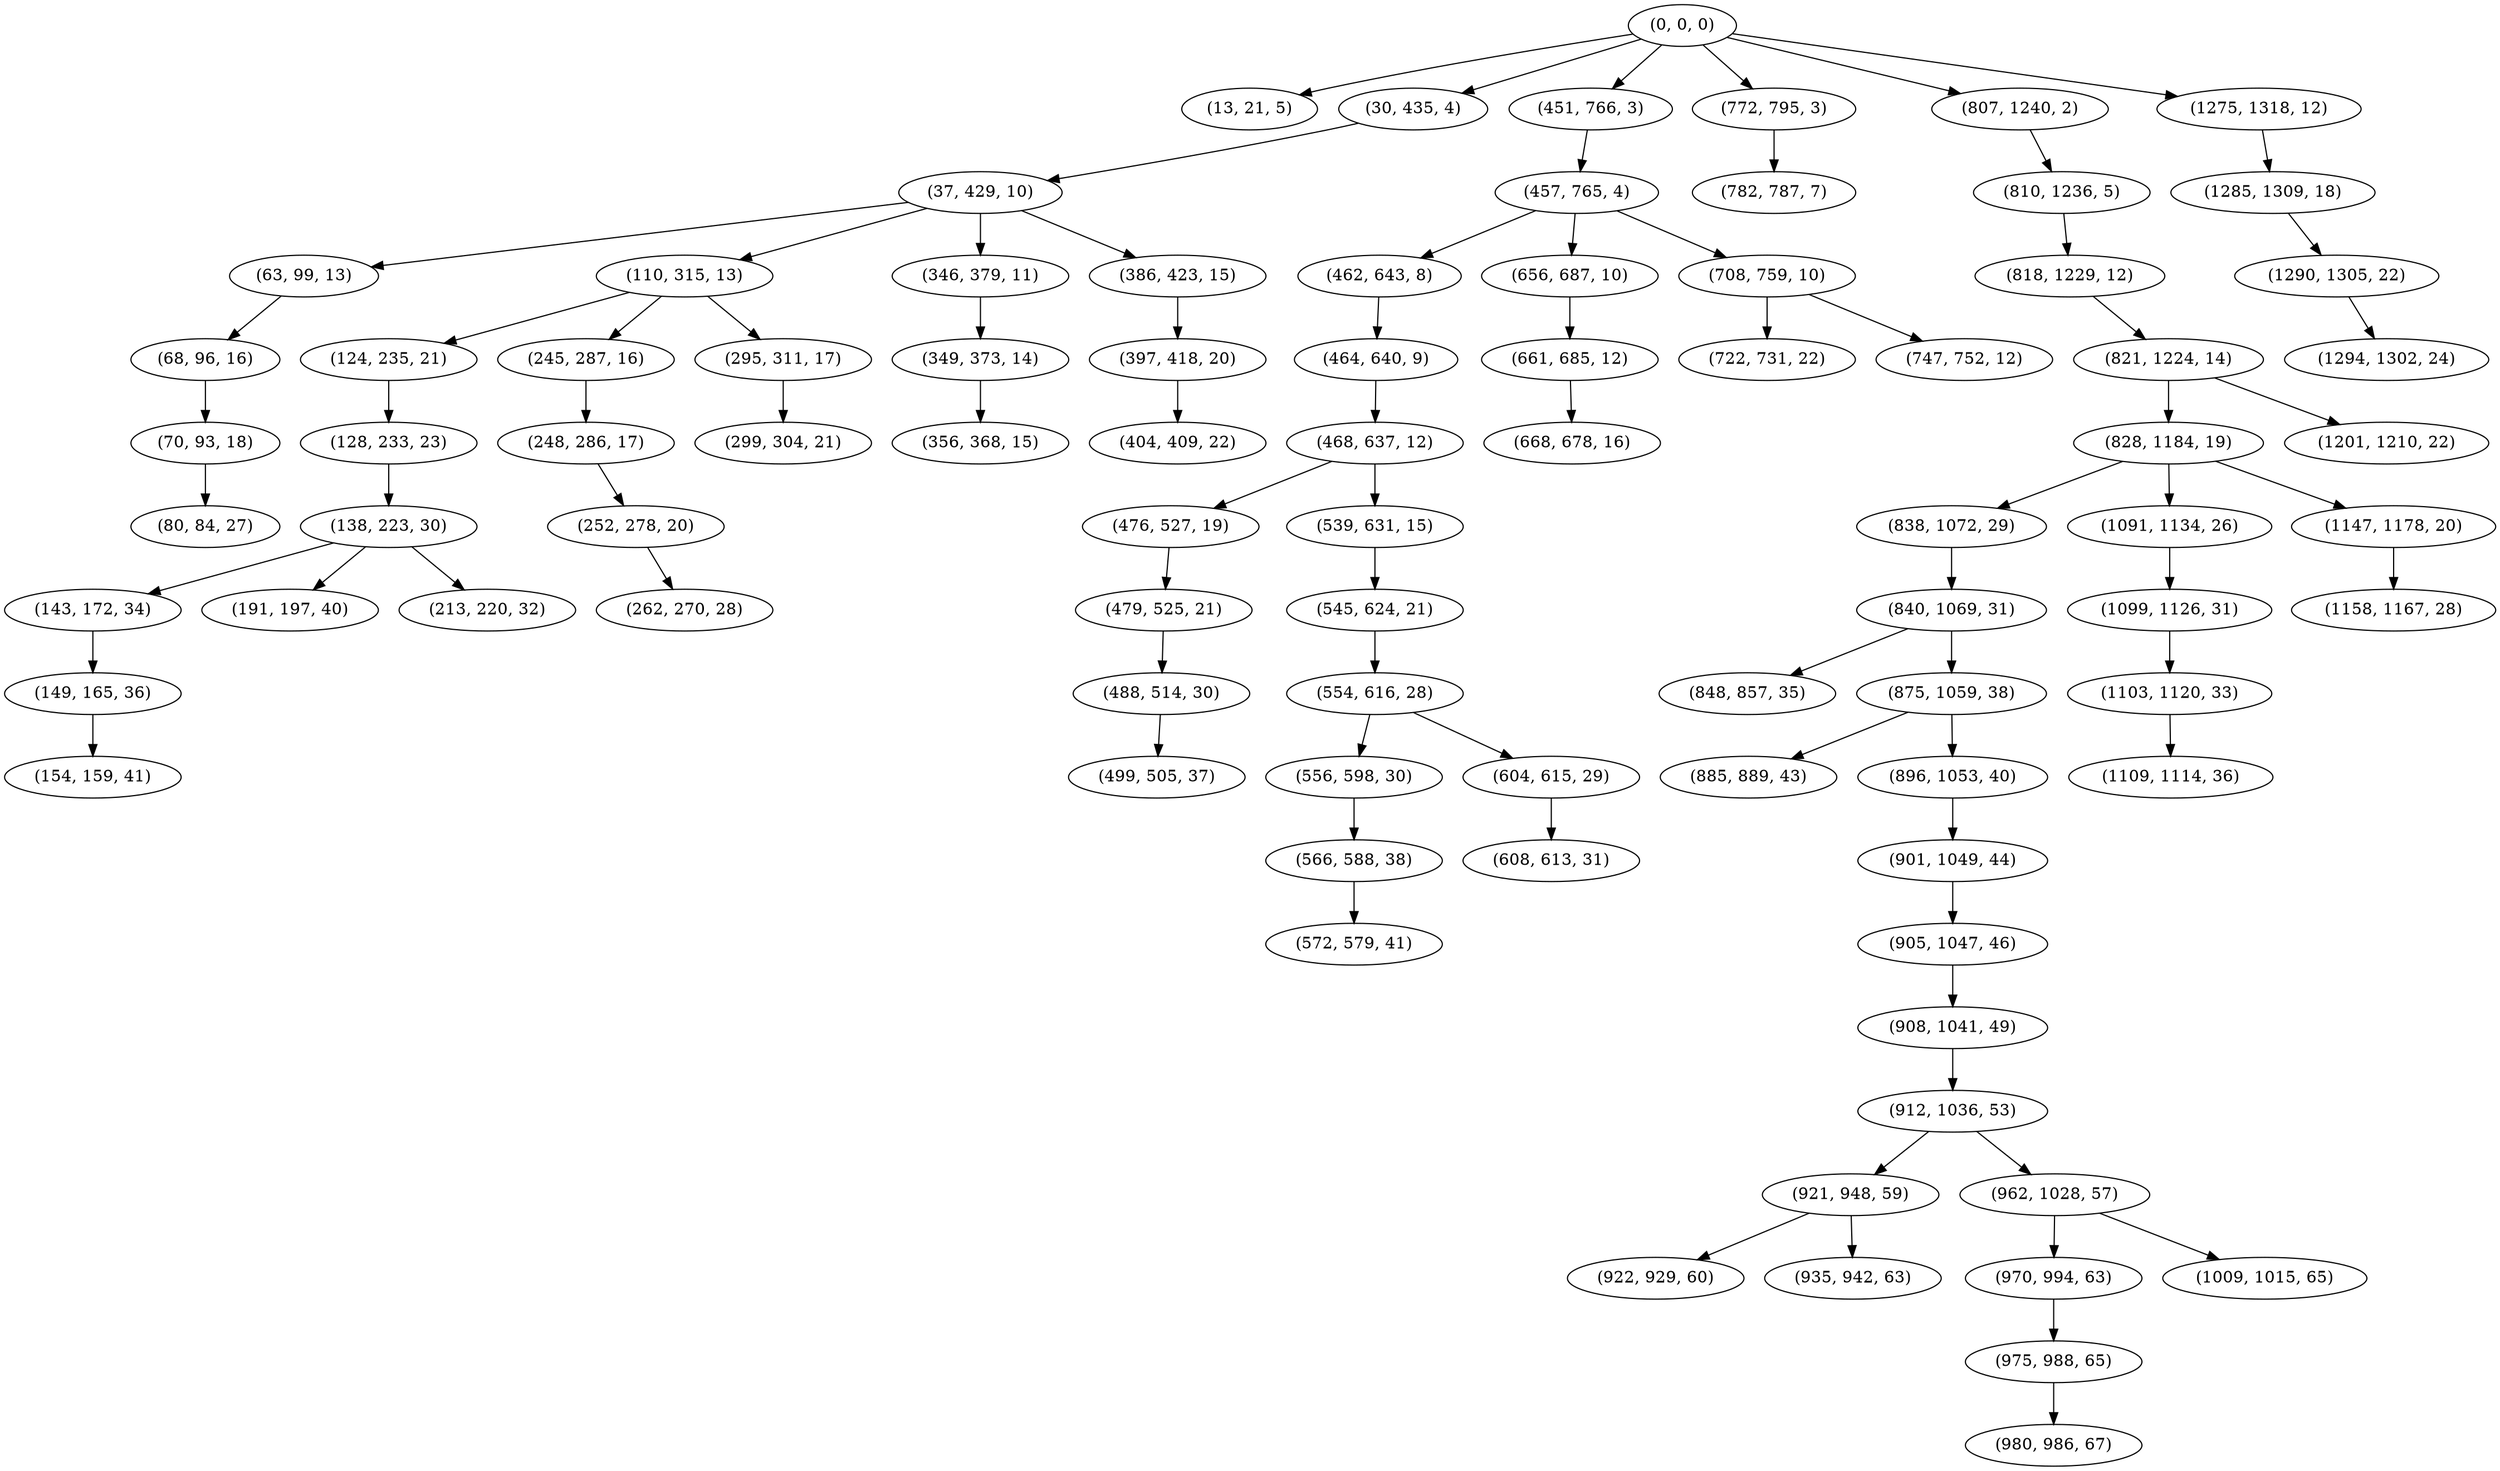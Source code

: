 digraph tree {
    "(0, 0, 0)";
    "(13, 21, 5)";
    "(30, 435, 4)";
    "(37, 429, 10)";
    "(63, 99, 13)";
    "(68, 96, 16)";
    "(70, 93, 18)";
    "(80, 84, 27)";
    "(110, 315, 13)";
    "(124, 235, 21)";
    "(128, 233, 23)";
    "(138, 223, 30)";
    "(143, 172, 34)";
    "(149, 165, 36)";
    "(154, 159, 41)";
    "(191, 197, 40)";
    "(213, 220, 32)";
    "(245, 287, 16)";
    "(248, 286, 17)";
    "(252, 278, 20)";
    "(262, 270, 28)";
    "(295, 311, 17)";
    "(299, 304, 21)";
    "(346, 379, 11)";
    "(349, 373, 14)";
    "(356, 368, 15)";
    "(386, 423, 15)";
    "(397, 418, 20)";
    "(404, 409, 22)";
    "(451, 766, 3)";
    "(457, 765, 4)";
    "(462, 643, 8)";
    "(464, 640, 9)";
    "(468, 637, 12)";
    "(476, 527, 19)";
    "(479, 525, 21)";
    "(488, 514, 30)";
    "(499, 505, 37)";
    "(539, 631, 15)";
    "(545, 624, 21)";
    "(554, 616, 28)";
    "(556, 598, 30)";
    "(566, 588, 38)";
    "(572, 579, 41)";
    "(604, 615, 29)";
    "(608, 613, 31)";
    "(656, 687, 10)";
    "(661, 685, 12)";
    "(668, 678, 16)";
    "(708, 759, 10)";
    "(722, 731, 22)";
    "(747, 752, 12)";
    "(772, 795, 3)";
    "(782, 787, 7)";
    "(807, 1240, 2)";
    "(810, 1236, 5)";
    "(818, 1229, 12)";
    "(821, 1224, 14)";
    "(828, 1184, 19)";
    "(838, 1072, 29)";
    "(840, 1069, 31)";
    "(848, 857, 35)";
    "(875, 1059, 38)";
    "(885, 889, 43)";
    "(896, 1053, 40)";
    "(901, 1049, 44)";
    "(905, 1047, 46)";
    "(908, 1041, 49)";
    "(912, 1036, 53)";
    "(921, 948, 59)";
    "(922, 929, 60)";
    "(935, 942, 63)";
    "(962, 1028, 57)";
    "(970, 994, 63)";
    "(975, 988, 65)";
    "(980, 986, 67)";
    "(1009, 1015, 65)";
    "(1091, 1134, 26)";
    "(1099, 1126, 31)";
    "(1103, 1120, 33)";
    "(1109, 1114, 36)";
    "(1147, 1178, 20)";
    "(1158, 1167, 28)";
    "(1201, 1210, 22)";
    "(1275, 1318, 12)";
    "(1285, 1309, 18)";
    "(1290, 1305, 22)";
    "(1294, 1302, 24)";
    "(0, 0, 0)" -> "(13, 21, 5)";
    "(0, 0, 0)" -> "(30, 435, 4)";
    "(0, 0, 0)" -> "(451, 766, 3)";
    "(0, 0, 0)" -> "(772, 795, 3)";
    "(0, 0, 0)" -> "(807, 1240, 2)";
    "(0, 0, 0)" -> "(1275, 1318, 12)";
    "(30, 435, 4)" -> "(37, 429, 10)";
    "(37, 429, 10)" -> "(63, 99, 13)";
    "(37, 429, 10)" -> "(110, 315, 13)";
    "(37, 429, 10)" -> "(346, 379, 11)";
    "(37, 429, 10)" -> "(386, 423, 15)";
    "(63, 99, 13)" -> "(68, 96, 16)";
    "(68, 96, 16)" -> "(70, 93, 18)";
    "(70, 93, 18)" -> "(80, 84, 27)";
    "(110, 315, 13)" -> "(124, 235, 21)";
    "(110, 315, 13)" -> "(245, 287, 16)";
    "(110, 315, 13)" -> "(295, 311, 17)";
    "(124, 235, 21)" -> "(128, 233, 23)";
    "(128, 233, 23)" -> "(138, 223, 30)";
    "(138, 223, 30)" -> "(143, 172, 34)";
    "(138, 223, 30)" -> "(191, 197, 40)";
    "(138, 223, 30)" -> "(213, 220, 32)";
    "(143, 172, 34)" -> "(149, 165, 36)";
    "(149, 165, 36)" -> "(154, 159, 41)";
    "(245, 287, 16)" -> "(248, 286, 17)";
    "(248, 286, 17)" -> "(252, 278, 20)";
    "(252, 278, 20)" -> "(262, 270, 28)";
    "(295, 311, 17)" -> "(299, 304, 21)";
    "(346, 379, 11)" -> "(349, 373, 14)";
    "(349, 373, 14)" -> "(356, 368, 15)";
    "(386, 423, 15)" -> "(397, 418, 20)";
    "(397, 418, 20)" -> "(404, 409, 22)";
    "(451, 766, 3)" -> "(457, 765, 4)";
    "(457, 765, 4)" -> "(462, 643, 8)";
    "(457, 765, 4)" -> "(656, 687, 10)";
    "(457, 765, 4)" -> "(708, 759, 10)";
    "(462, 643, 8)" -> "(464, 640, 9)";
    "(464, 640, 9)" -> "(468, 637, 12)";
    "(468, 637, 12)" -> "(476, 527, 19)";
    "(468, 637, 12)" -> "(539, 631, 15)";
    "(476, 527, 19)" -> "(479, 525, 21)";
    "(479, 525, 21)" -> "(488, 514, 30)";
    "(488, 514, 30)" -> "(499, 505, 37)";
    "(539, 631, 15)" -> "(545, 624, 21)";
    "(545, 624, 21)" -> "(554, 616, 28)";
    "(554, 616, 28)" -> "(556, 598, 30)";
    "(554, 616, 28)" -> "(604, 615, 29)";
    "(556, 598, 30)" -> "(566, 588, 38)";
    "(566, 588, 38)" -> "(572, 579, 41)";
    "(604, 615, 29)" -> "(608, 613, 31)";
    "(656, 687, 10)" -> "(661, 685, 12)";
    "(661, 685, 12)" -> "(668, 678, 16)";
    "(708, 759, 10)" -> "(722, 731, 22)";
    "(708, 759, 10)" -> "(747, 752, 12)";
    "(772, 795, 3)" -> "(782, 787, 7)";
    "(807, 1240, 2)" -> "(810, 1236, 5)";
    "(810, 1236, 5)" -> "(818, 1229, 12)";
    "(818, 1229, 12)" -> "(821, 1224, 14)";
    "(821, 1224, 14)" -> "(828, 1184, 19)";
    "(821, 1224, 14)" -> "(1201, 1210, 22)";
    "(828, 1184, 19)" -> "(838, 1072, 29)";
    "(828, 1184, 19)" -> "(1091, 1134, 26)";
    "(828, 1184, 19)" -> "(1147, 1178, 20)";
    "(838, 1072, 29)" -> "(840, 1069, 31)";
    "(840, 1069, 31)" -> "(848, 857, 35)";
    "(840, 1069, 31)" -> "(875, 1059, 38)";
    "(875, 1059, 38)" -> "(885, 889, 43)";
    "(875, 1059, 38)" -> "(896, 1053, 40)";
    "(896, 1053, 40)" -> "(901, 1049, 44)";
    "(901, 1049, 44)" -> "(905, 1047, 46)";
    "(905, 1047, 46)" -> "(908, 1041, 49)";
    "(908, 1041, 49)" -> "(912, 1036, 53)";
    "(912, 1036, 53)" -> "(921, 948, 59)";
    "(912, 1036, 53)" -> "(962, 1028, 57)";
    "(921, 948, 59)" -> "(922, 929, 60)";
    "(921, 948, 59)" -> "(935, 942, 63)";
    "(962, 1028, 57)" -> "(970, 994, 63)";
    "(962, 1028, 57)" -> "(1009, 1015, 65)";
    "(970, 994, 63)" -> "(975, 988, 65)";
    "(975, 988, 65)" -> "(980, 986, 67)";
    "(1091, 1134, 26)" -> "(1099, 1126, 31)";
    "(1099, 1126, 31)" -> "(1103, 1120, 33)";
    "(1103, 1120, 33)" -> "(1109, 1114, 36)";
    "(1147, 1178, 20)" -> "(1158, 1167, 28)";
    "(1275, 1318, 12)" -> "(1285, 1309, 18)";
    "(1285, 1309, 18)" -> "(1290, 1305, 22)";
    "(1290, 1305, 22)" -> "(1294, 1302, 24)";
}

